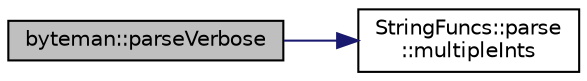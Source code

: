 digraph "byteman::parseVerbose"
{
 // INTERACTIVE_SVG=YES
 // LATEX_PDF_SIZE
  edge [fontname="Helvetica",fontsize="10",labelfontname="Helvetica",labelfontsize="10"];
  node [fontname="Helvetica",fontsize="10",shape=record];
  rankdir="LR";
  Node1 [label="byteman::parseVerbose",height=0.2,width=0.4,color="black", fillcolor="grey75", style="filled", fontcolor="black",tooltip=" "];
  Node1 -> Node2 [color="midnightblue",fontsize="10",style="solid",fontname="Helvetica"];
  Node2 [label="StringFuncs::parse\l::multipleInts",height=0.2,width=0.4,color="black", fillcolor="white", style="filled",URL="$namespaceStringFuncs_1_1parse.html#a1fdd2658af3f1bb42e177f4171f6e616",tooltip=" "];
}
